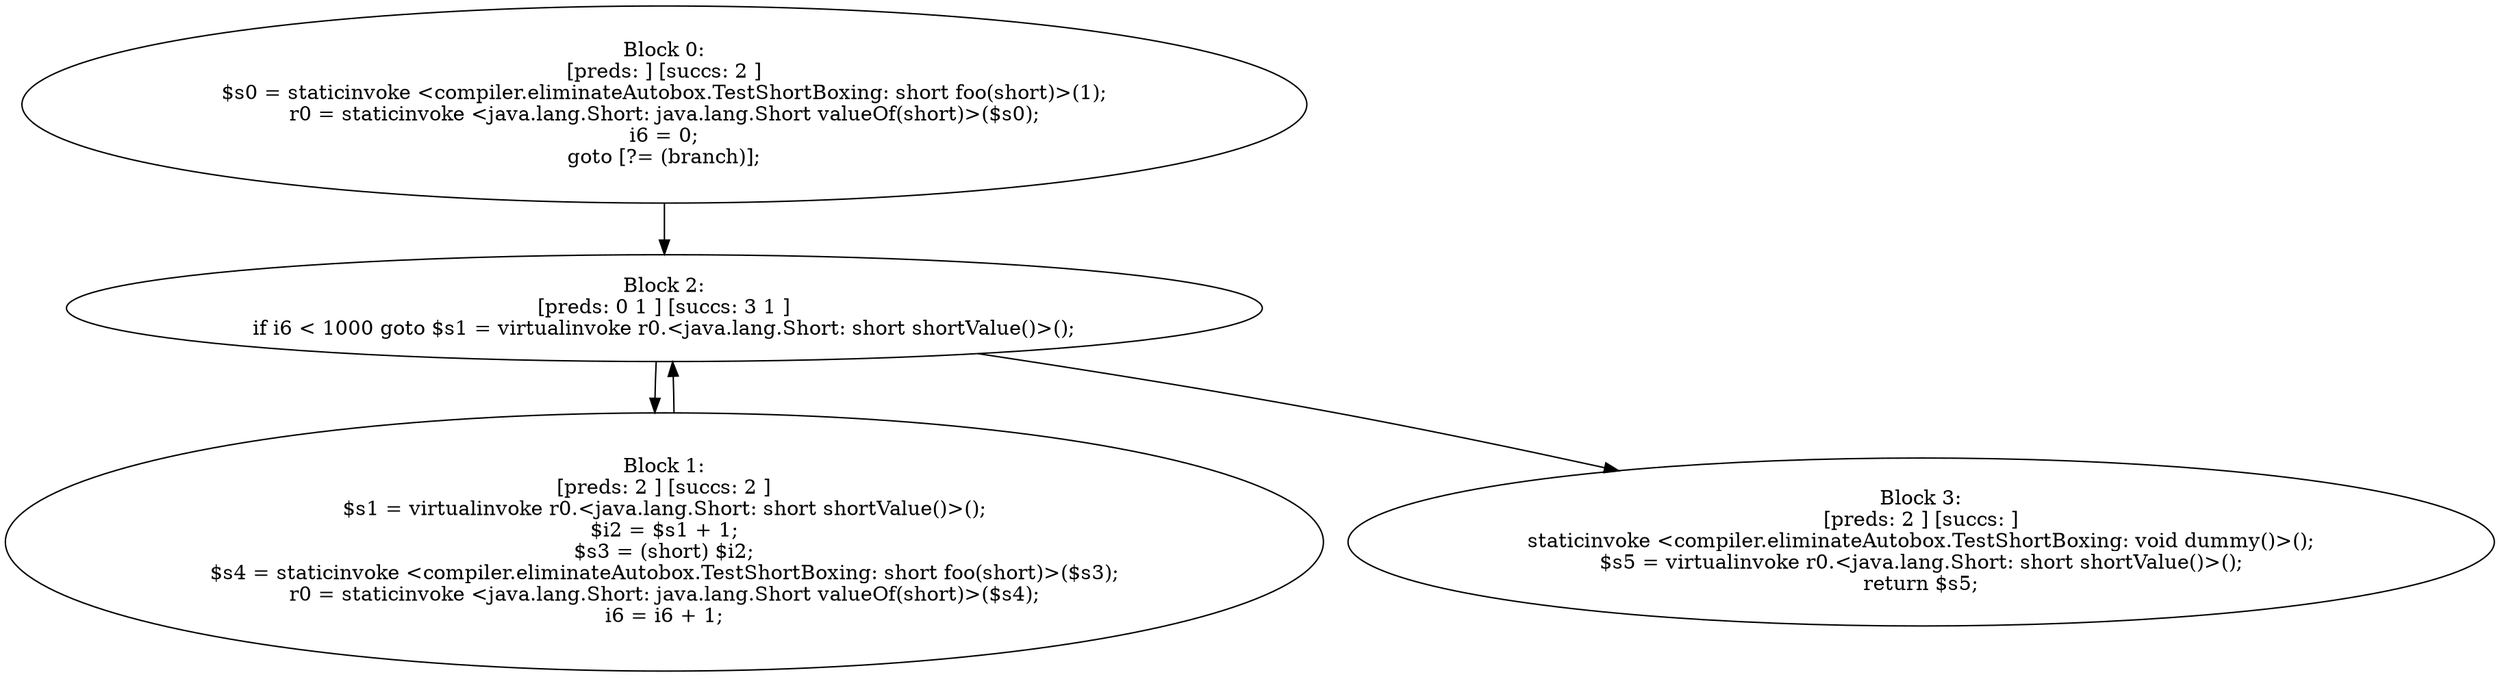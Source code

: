 digraph "unitGraph" {
    "Block 0:
[preds: ] [succs: 2 ]
$s0 = staticinvoke <compiler.eliminateAutobox.TestShortBoxing: short foo(short)>(1);
r0 = staticinvoke <java.lang.Short: java.lang.Short valueOf(short)>($s0);
i6 = 0;
goto [?= (branch)];
"
    "Block 1:
[preds: 2 ] [succs: 2 ]
$s1 = virtualinvoke r0.<java.lang.Short: short shortValue()>();
$i2 = $s1 + 1;
$s3 = (short) $i2;
$s4 = staticinvoke <compiler.eliminateAutobox.TestShortBoxing: short foo(short)>($s3);
r0 = staticinvoke <java.lang.Short: java.lang.Short valueOf(short)>($s4);
i6 = i6 + 1;
"
    "Block 2:
[preds: 0 1 ] [succs: 3 1 ]
if i6 < 1000 goto $s1 = virtualinvoke r0.<java.lang.Short: short shortValue()>();
"
    "Block 3:
[preds: 2 ] [succs: ]
staticinvoke <compiler.eliminateAutobox.TestShortBoxing: void dummy()>();
$s5 = virtualinvoke r0.<java.lang.Short: short shortValue()>();
return $s5;
"
    "Block 0:
[preds: ] [succs: 2 ]
$s0 = staticinvoke <compiler.eliminateAutobox.TestShortBoxing: short foo(short)>(1);
r0 = staticinvoke <java.lang.Short: java.lang.Short valueOf(short)>($s0);
i6 = 0;
goto [?= (branch)];
"->"Block 2:
[preds: 0 1 ] [succs: 3 1 ]
if i6 < 1000 goto $s1 = virtualinvoke r0.<java.lang.Short: short shortValue()>();
";
    "Block 1:
[preds: 2 ] [succs: 2 ]
$s1 = virtualinvoke r0.<java.lang.Short: short shortValue()>();
$i2 = $s1 + 1;
$s3 = (short) $i2;
$s4 = staticinvoke <compiler.eliminateAutobox.TestShortBoxing: short foo(short)>($s3);
r0 = staticinvoke <java.lang.Short: java.lang.Short valueOf(short)>($s4);
i6 = i6 + 1;
"->"Block 2:
[preds: 0 1 ] [succs: 3 1 ]
if i6 < 1000 goto $s1 = virtualinvoke r0.<java.lang.Short: short shortValue()>();
";
    "Block 2:
[preds: 0 1 ] [succs: 3 1 ]
if i6 < 1000 goto $s1 = virtualinvoke r0.<java.lang.Short: short shortValue()>();
"->"Block 3:
[preds: 2 ] [succs: ]
staticinvoke <compiler.eliminateAutobox.TestShortBoxing: void dummy()>();
$s5 = virtualinvoke r0.<java.lang.Short: short shortValue()>();
return $s5;
";
    "Block 2:
[preds: 0 1 ] [succs: 3 1 ]
if i6 < 1000 goto $s1 = virtualinvoke r0.<java.lang.Short: short shortValue()>();
"->"Block 1:
[preds: 2 ] [succs: 2 ]
$s1 = virtualinvoke r0.<java.lang.Short: short shortValue()>();
$i2 = $s1 + 1;
$s3 = (short) $i2;
$s4 = staticinvoke <compiler.eliminateAutobox.TestShortBoxing: short foo(short)>($s3);
r0 = staticinvoke <java.lang.Short: java.lang.Short valueOf(short)>($s4);
i6 = i6 + 1;
";
}
